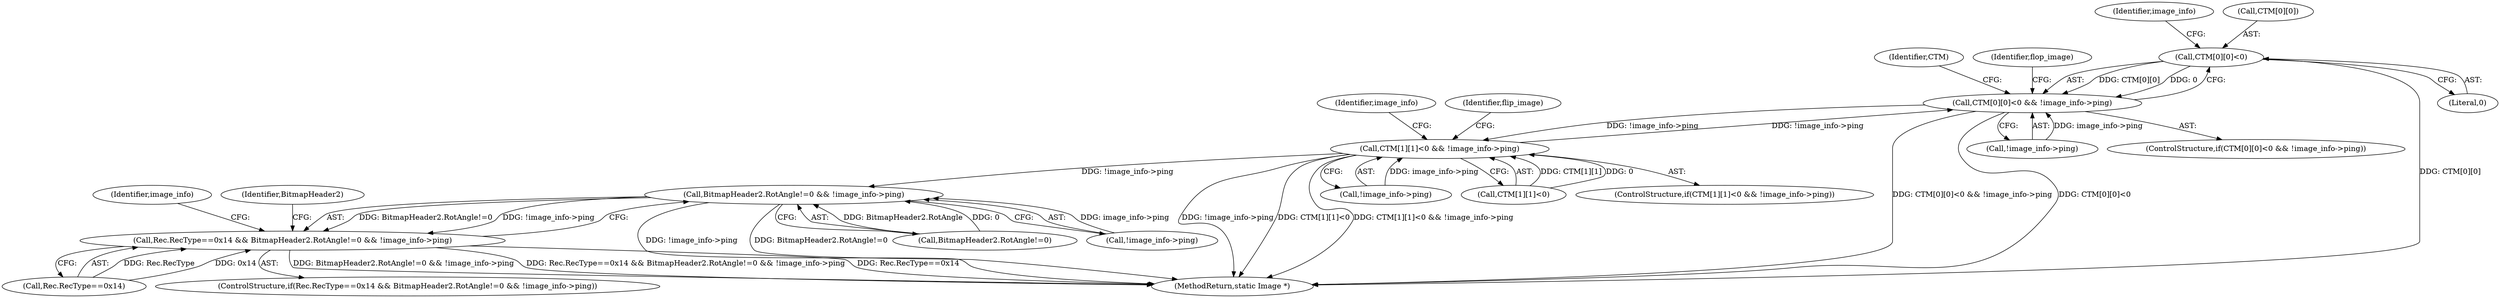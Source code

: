digraph "0_ImageMagick_f6e9d0d9955e85bdd7540b251cd50d598dacc5e6_75@array" {
"1001632" [label="(Call,CTM[0][0]<0)"];
"1001631" [label="(Call,CTM[0][0]<0 && !image_info->ping)"];
"1001670" [label="(Call,CTM[1][1]<0 && !image_info->ping)"];
"1001015" [label="(Call,BitmapHeader2.RotAngle!=0 && !image_info->ping)"];
"1001009" [label="(Call,Rec.RecType==0x14 && BitmapHeader2.RotAngle!=0 && !image_info->ping)"];
"1001670" [label="(Call,CTM[1][1]<0 && !image_info->ping)"];
"1001674" [label="(Identifier,CTM)"];
"1001010" [label="(Call,Rec.RecType==0x14)"];
"1001646" [label="(Identifier,flop_image)"];
"1001914" [label="(MethodReturn,static Image *)"];
"1001008" [label="(ControlStructure,if(Rec.RecType==0x14 && BitmapHeader2.RotAngle!=0 && !image_info->ping))"];
"1001009" [label="(Call,Rec.RecType==0x14 && BitmapHeader2.RotAngle!=0 && !image_info->ping)"];
"1001128" [label="(Identifier,image_info)"];
"1001709" [label="(Identifier,image_info)"];
"1001631" [label="(Call,CTM[0][0]<0 && !image_info->ping)"];
"1001015" [label="(Call,BitmapHeader2.RotAngle!=0 && !image_info->ping)"];
"1001641" [label="(Identifier,image_info)"];
"1001029" [label="(Identifier,BitmapHeader2)"];
"1001678" [label="(Call,!image_info->ping)"];
"1001639" [label="(Call,!image_info->ping)"];
"1001630" [label="(ControlStructure,if(CTM[0][0]<0 && !image_info->ping))"];
"1001685" [label="(Identifier,flip_image)"];
"1001016" [label="(Call,BitmapHeader2.RotAngle!=0)"];
"1001638" [label="(Literal,0)"];
"1001671" [label="(Call,CTM[1][1]<0)"];
"1001021" [label="(Call,!image_info->ping)"];
"1001632" [label="(Call,CTM[0][0]<0)"];
"1001633" [label="(Call,CTM[0][0])"];
"1001669" [label="(ControlStructure,if(CTM[1][1]<0 && !image_info->ping))"];
"1001632" -> "1001631"  [label="AST: "];
"1001632" -> "1001638"  [label="CFG: "];
"1001633" -> "1001632"  [label="AST: "];
"1001638" -> "1001632"  [label="AST: "];
"1001641" -> "1001632"  [label="CFG: "];
"1001631" -> "1001632"  [label="CFG: "];
"1001632" -> "1001914"  [label="DDG: CTM[0][0]"];
"1001632" -> "1001631"  [label="DDG: CTM[0][0]"];
"1001632" -> "1001631"  [label="DDG: 0"];
"1001631" -> "1001630"  [label="AST: "];
"1001631" -> "1001639"  [label="CFG: "];
"1001639" -> "1001631"  [label="AST: "];
"1001646" -> "1001631"  [label="CFG: "];
"1001674" -> "1001631"  [label="CFG: "];
"1001631" -> "1001914"  [label="DDG: CTM[0][0]<0 && !image_info->ping"];
"1001631" -> "1001914"  [label="DDG: CTM[0][0]<0"];
"1001639" -> "1001631"  [label="DDG: image_info->ping"];
"1001670" -> "1001631"  [label="DDG: !image_info->ping"];
"1001631" -> "1001670"  [label="DDG: !image_info->ping"];
"1001670" -> "1001669"  [label="AST: "];
"1001670" -> "1001671"  [label="CFG: "];
"1001670" -> "1001678"  [label="CFG: "];
"1001671" -> "1001670"  [label="AST: "];
"1001678" -> "1001670"  [label="AST: "];
"1001685" -> "1001670"  [label="CFG: "];
"1001709" -> "1001670"  [label="CFG: "];
"1001670" -> "1001914"  [label="DDG: !image_info->ping"];
"1001670" -> "1001914"  [label="DDG: CTM[1][1]<0"];
"1001670" -> "1001914"  [label="DDG: CTM[1][1]<0 && !image_info->ping"];
"1001670" -> "1001015"  [label="DDG: !image_info->ping"];
"1001671" -> "1001670"  [label="DDG: CTM[1][1]"];
"1001671" -> "1001670"  [label="DDG: 0"];
"1001678" -> "1001670"  [label="DDG: image_info->ping"];
"1001015" -> "1001009"  [label="AST: "];
"1001015" -> "1001016"  [label="CFG: "];
"1001015" -> "1001021"  [label="CFG: "];
"1001016" -> "1001015"  [label="AST: "];
"1001021" -> "1001015"  [label="AST: "];
"1001009" -> "1001015"  [label="CFG: "];
"1001015" -> "1001914"  [label="DDG: !image_info->ping"];
"1001015" -> "1001914"  [label="DDG: BitmapHeader2.RotAngle!=0"];
"1001015" -> "1001009"  [label="DDG: BitmapHeader2.RotAngle!=0"];
"1001015" -> "1001009"  [label="DDG: !image_info->ping"];
"1001016" -> "1001015"  [label="DDG: BitmapHeader2.RotAngle"];
"1001016" -> "1001015"  [label="DDG: 0"];
"1001021" -> "1001015"  [label="DDG: image_info->ping"];
"1001009" -> "1001008"  [label="AST: "];
"1001009" -> "1001010"  [label="CFG: "];
"1001010" -> "1001009"  [label="AST: "];
"1001029" -> "1001009"  [label="CFG: "];
"1001128" -> "1001009"  [label="CFG: "];
"1001009" -> "1001914"  [label="DDG: BitmapHeader2.RotAngle!=0 && !image_info->ping"];
"1001009" -> "1001914"  [label="DDG: Rec.RecType==0x14 && BitmapHeader2.RotAngle!=0 && !image_info->ping"];
"1001009" -> "1001914"  [label="DDG: Rec.RecType==0x14"];
"1001010" -> "1001009"  [label="DDG: Rec.RecType"];
"1001010" -> "1001009"  [label="DDG: 0x14"];
}
